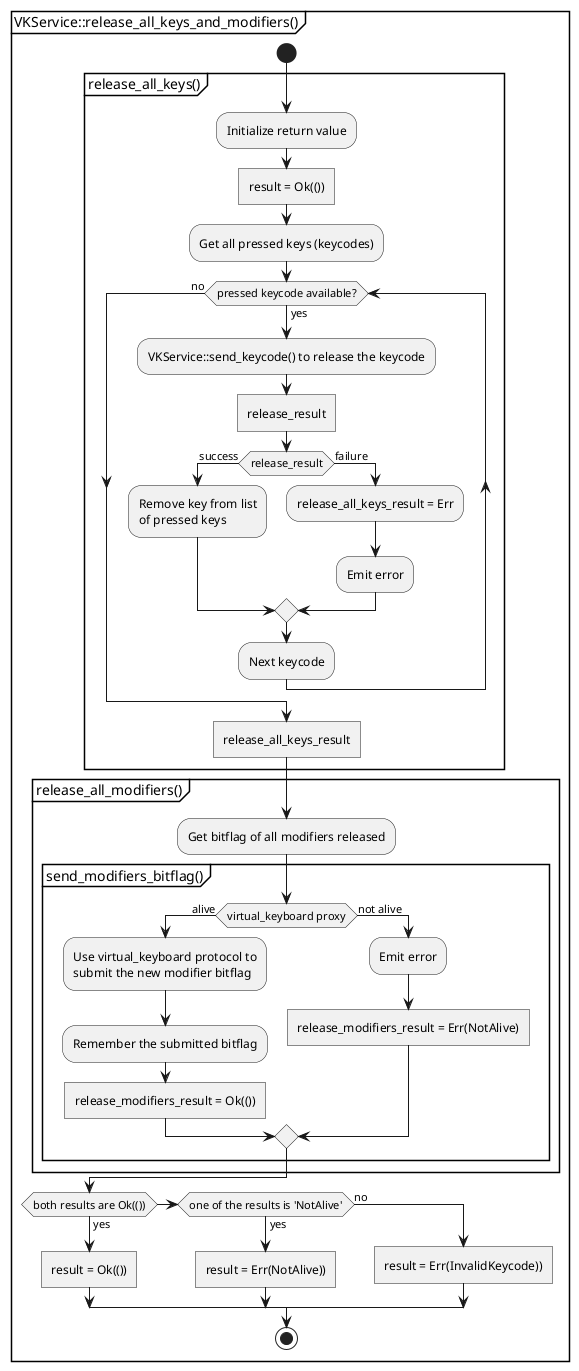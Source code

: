 @startuml vkservice_release_all_keys_and_modifiers

partition "VKService::release_all_keys_and_modifiers()"{
  start
    partition "release_all_keys()"{
      :Initialize return value;
      :result = Ok(())]
      :Get all pressed keys (keycodes);
      while (pressed keycode available?) is (yes)
        :VKService::send_keycode() to release the keycode;
        :release_result]
        if (release_result) then (success)
          :Remove key from list
          of pressed keys;
        else (failure)
          :release_all_keys_result = Err;
          :Emit error;
        endif
        :Next keycode;
      endwhile (no)
      :release_all_keys_result]
    }
    partition "release_all_modifiers()"{
      :Get bitflag of all modifiers released;
      partition "send_modifiers_bitflag()"{
        if (virtual_keyboard proxy) then (alive)
          :Use virtual_keyboard protocol to
          submit the new modifier bitflag;
          :Remember the submitted bitflag;
          :release_modifiers_result = Ok(())]
        else (not alive)
          :Emit error;
          :release_modifiers_result = Err(NotAlive)]
        endif
      }
    }
    if (both results are Ok(())) then (yes)
      :result = Ok(())]
    elseif (one of the results is 'NotAlive') then (yes)
      :result = Err(NotAlive))]
    else (no)
      :result = Err(InvalidKeycode))]
    endif
    
  stop
@enduml